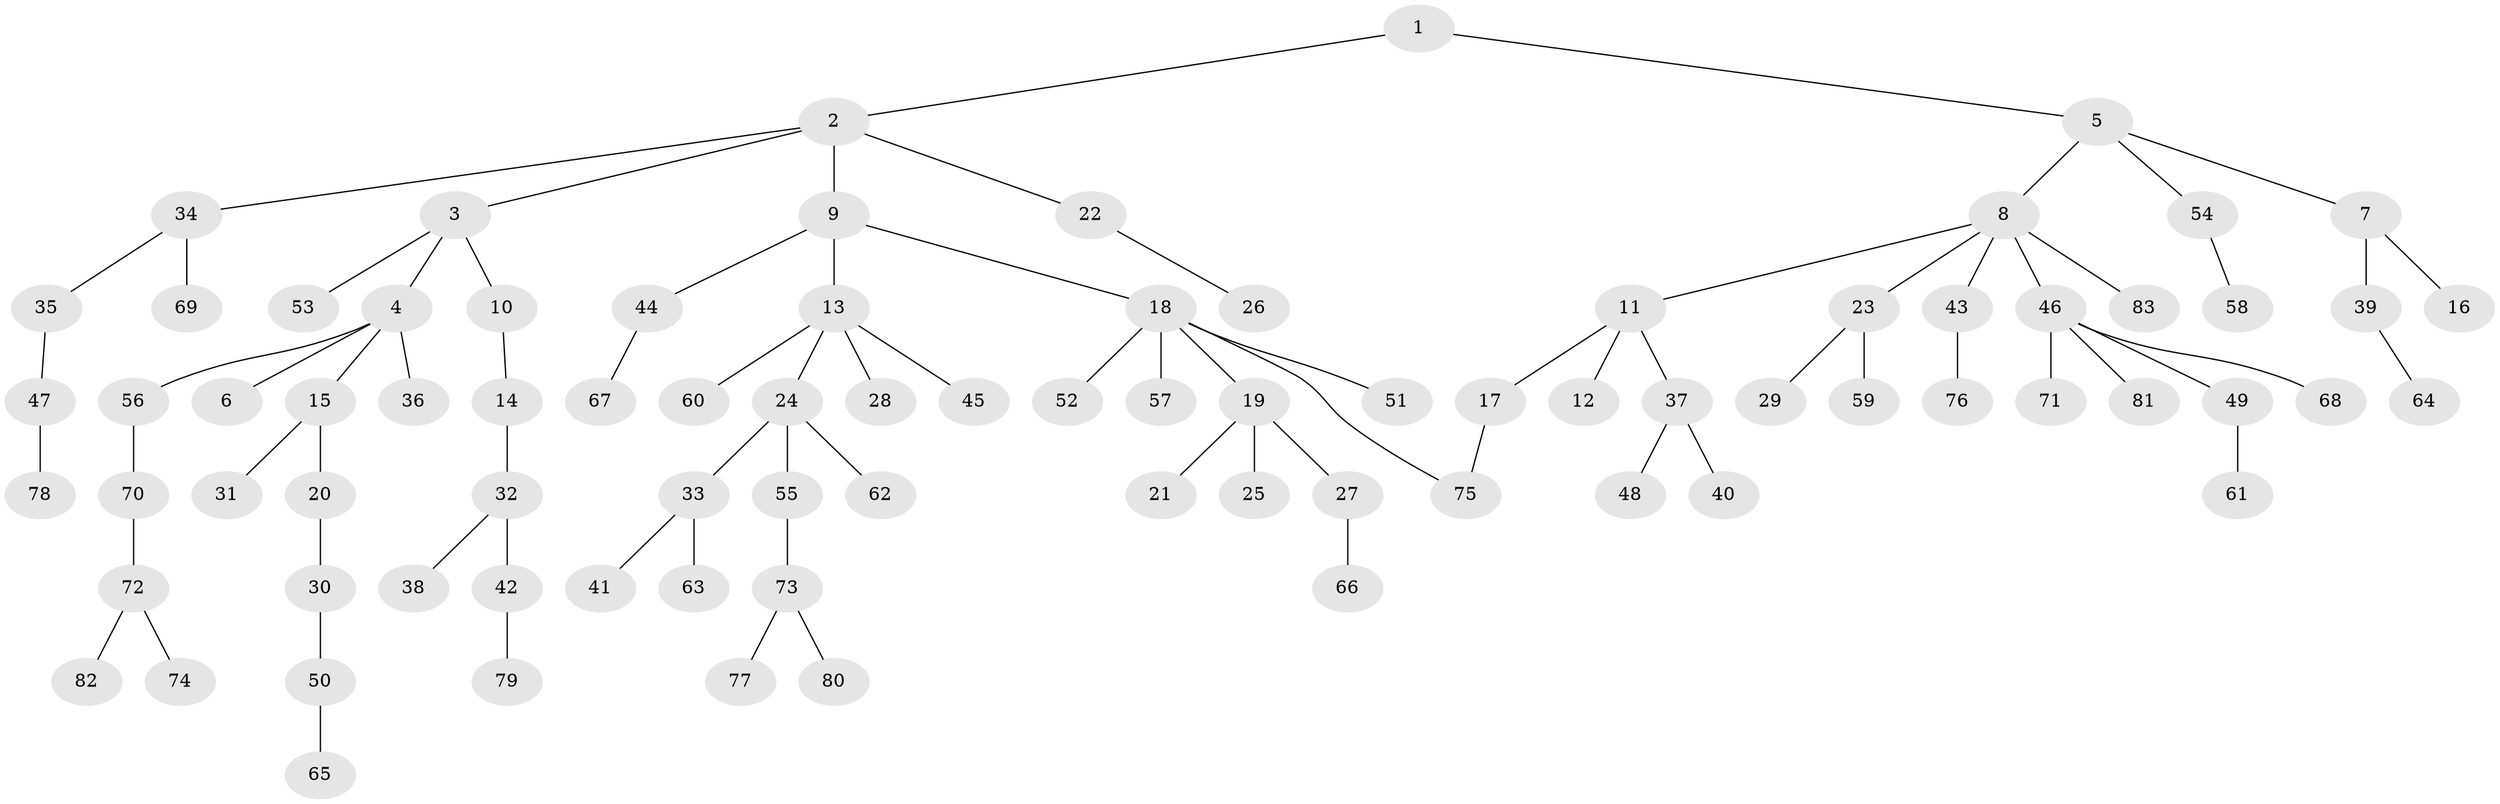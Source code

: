 // coarse degree distribution, {2: 0.25, 5: 0.03571428571428571, 7: 0.017857142857142856, 1: 0.5357142857142857, 6: 0.03571428571428571, 4: 0.07142857142857142, 3: 0.05357142857142857}
// Generated by graph-tools (version 1.1) at 2025/51/02/27/25 19:51:41]
// undirected, 83 vertices, 83 edges
graph export_dot {
graph [start="1"]
  node [color=gray90,style=filled];
  1;
  2;
  3;
  4;
  5;
  6;
  7;
  8;
  9;
  10;
  11;
  12;
  13;
  14;
  15;
  16;
  17;
  18;
  19;
  20;
  21;
  22;
  23;
  24;
  25;
  26;
  27;
  28;
  29;
  30;
  31;
  32;
  33;
  34;
  35;
  36;
  37;
  38;
  39;
  40;
  41;
  42;
  43;
  44;
  45;
  46;
  47;
  48;
  49;
  50;
  51;
  52;
  53;
  54;
  55;
  56;
  57;
  58;
  59;
  60;
  61;
  62;
  63;
  64;
  65;
  66;
  67;
  68;
  69;
  70;
  71;
  72;
  73;
  74;
  75;
  76;
  77;
  78;
  79;
  80;
  81;
  82;
  83;
  1 -- 2;
  1 -- 5;
  2 -- 3;
  2 -- 9;
  2 -- 22;
  2 -- 34;
  3 -- 4;
  3 -- 10;
  3 -- 53;
  4 -- 6;
  4 -- 15;
  4 -- 36;
  4 -- 56;
  5 -- 7;
  5 -- 8;
  5 -- 54;
  7 -- 16;
  7 -- 39;
  8 -- 11;
  8 -- 23;
  8 -- 43;
  8 -- 46;
  8 -- 83;
  9 -- 13;
  9 -- 18;
  9 -- 44;
  10 -- 14;
  11 -- 12;
  11 -- 17;
  11 -- 37;
  13 -- 24;
  13 -- 28;
  13 -- 45;
  13 -- 60;
  14 -- 32;
  15 -- 20;
  15 -- 31;
  17 -- 75;
  18 -- 19;
  18 -- 51;
  18 -- 52;
  18 -- 57;
  18 -- 75;
  19 -- 21;
  19 -- 25;
  19 -- 27;
  20 -- 30;
  22 -- 26;
  23 -- 29;
  23 -- 59;
  24 -- 33;
  24 -- 55;
  24 -- 62;
  27 -- 66;
  30 -- 50;
  32 -- 38;
  32 -- 42;
  33 -- 41;
  33 -- 63;
  34 -- 35;
  34 -- 69;
  35 -- 47;
  37 -- 40;
  37 -- 48;
  39 -- 64;
  42 -- 79;
  43 -- 76;
  44 -- 67;
  46 -- 49;
  46 -- 68;
  46 -- 71;
  46 -- 81;
  47 -- 78;
  49 -- 61;
  50 -- 65;
  54 -- 58;
  55 -- 73;
  56 -- 70;
  70 -- 72;
  72 -- 74;
  72 -- 82;
  73 -- 77;
  73 -- 80;
}
